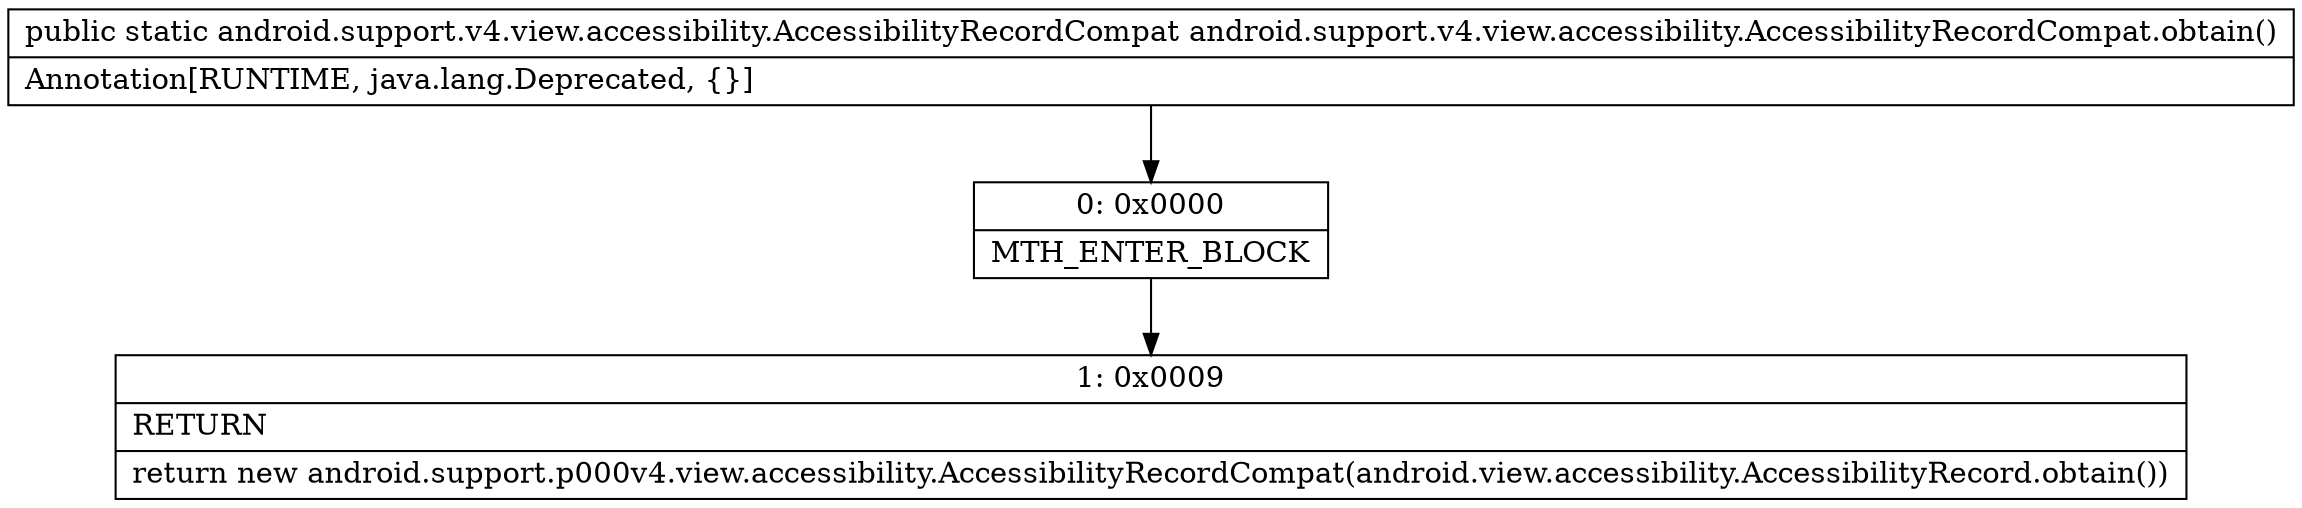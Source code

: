 digraph "CFG forandroid.support.v4.view.accessibility.AccessibilityRecordCompat.obtain()Landroid\/support\/v4\/view\/accessibility\/AccessibilityRecordCompat;" {
Node_0 [shape=record,label="{0\:\ 0x0000|MTH_ENTER_BLOCK\l}"];
Node_1 [shape=record,label="{1\:\ 0x0009|RETURN\l|return new android.support.p000v4.view.accessibility.AccessibilityRecordCompat(android.view.accessibility.AccessibilityRecord.obtain())\l}"];
MethodNode[shape=record,label="{public static android.support.v4.view.accessibility.AccessibilityRecordCompat android.support.v4.view.accessibility.AccessibilityRecordCompat.obtain()  | Annotation[RUNTIME, java.lang.Deprecated, \{\}]\l}"];
MethodNode -> Node_0;
Node_0 -> Node_1;
}

